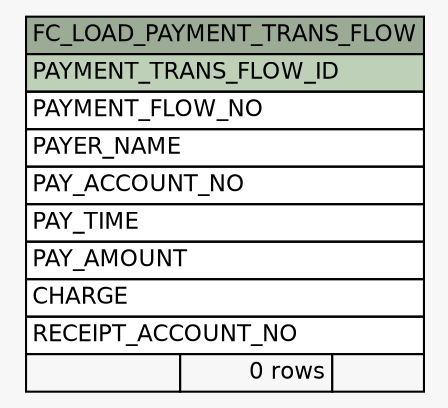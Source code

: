 // dot 2.26.0 on Linux 2.6.32-504.8.1.el6.x86_64
// SchemaSpy rev 590
digraph "FC_LOAD_PAYMENT_TRANS_FLOW" {
  graph [
    rankdir="RL"
    bgcolor="#f7f7f7"
    nodesep="0.18"
    ranksep="0.46"
    fontname="Helvetica"
    fontsize="11"
  ];
  node [
    fontname="Helvetica"
    fontsize="11"
    shape="plaintext"
  ];
  edge [
    arrowsize="0.8"
  ];
  "FC_LOAD_PAYMENT_TRANS_FLOW" [
    label=<
    <TABLE BORDER="0" CELLBORDER="1" CELLSPACING="0" BGCOLOR="#ffffff">
      <TR><TD COLSPAN="3" BGCOLOR="#9bab96" ALIGN="CENTER">FC_LOAD_PAYMENT_TRANS_FLOW</TD></TR>
      <TR><TD PORT="PAYMENT_TRANS_FLOW_ID" COLSPAN="3" BGCOLOR="#bed1b8" ALIGN="LEFT">PAYMENT_TRANS_FLOW_ID</TD></TR>
      <TR><TD PORT="PAYMENT_FLOW_NO" COLSPAN="3" ALIGN="LEFT">PAYMENT_FLOW_NO</TD></TR>
      <TR><TD PORT="PAYER_NAME" COLSPAN="3" ALIGN="LEFT">PAYER_NAME</TD></TR>
      <TR><TD PORT="PAY_ACCOUNT_NO" COLSPAN="3" ALIGN="LEFT">PAY_ACCOUNT_NO</TD></TR>
      <TR><TD PORT="PAY_TIME" COLSPAN="3" ALIGN="LEFT">PAY_TIME</TD></TR>
      <TR><TD PORT="PAY_AMOUNT" COLSPAN="3" ALIGN="LEFT">PAY_AMOUNT</TD></TR>
      <TR><TD PORT="CHARGE" COLSPAN="3" ALIGN="LEFT">CHARGE</TD></TR>
      <TR><TD PORT="RECEIPT_ACCOUNT_NO" COLSPAN="3" ALIGN="LEFT">RECEIPT_ACCOUNT_NO</TD></TR>
      <TR><TD ALIGN="LEFT" BGCOLOR="#f7f7f7">  </TD><TD ALIGN="RIGHT" BGCOLOR="#f7f7f7">0 rows</TD><TD ALIGN="RIGHT" BGCOLOR="#f7f7f7">  </TD></TR>
    </TABLE>>
    URL="tables/FC_LOAD_PAYMENT_TRANS_FLOW.html"
    tooltip="FC_LOAD_PAYMENT_TRANS_FLOW"
  ];
}
